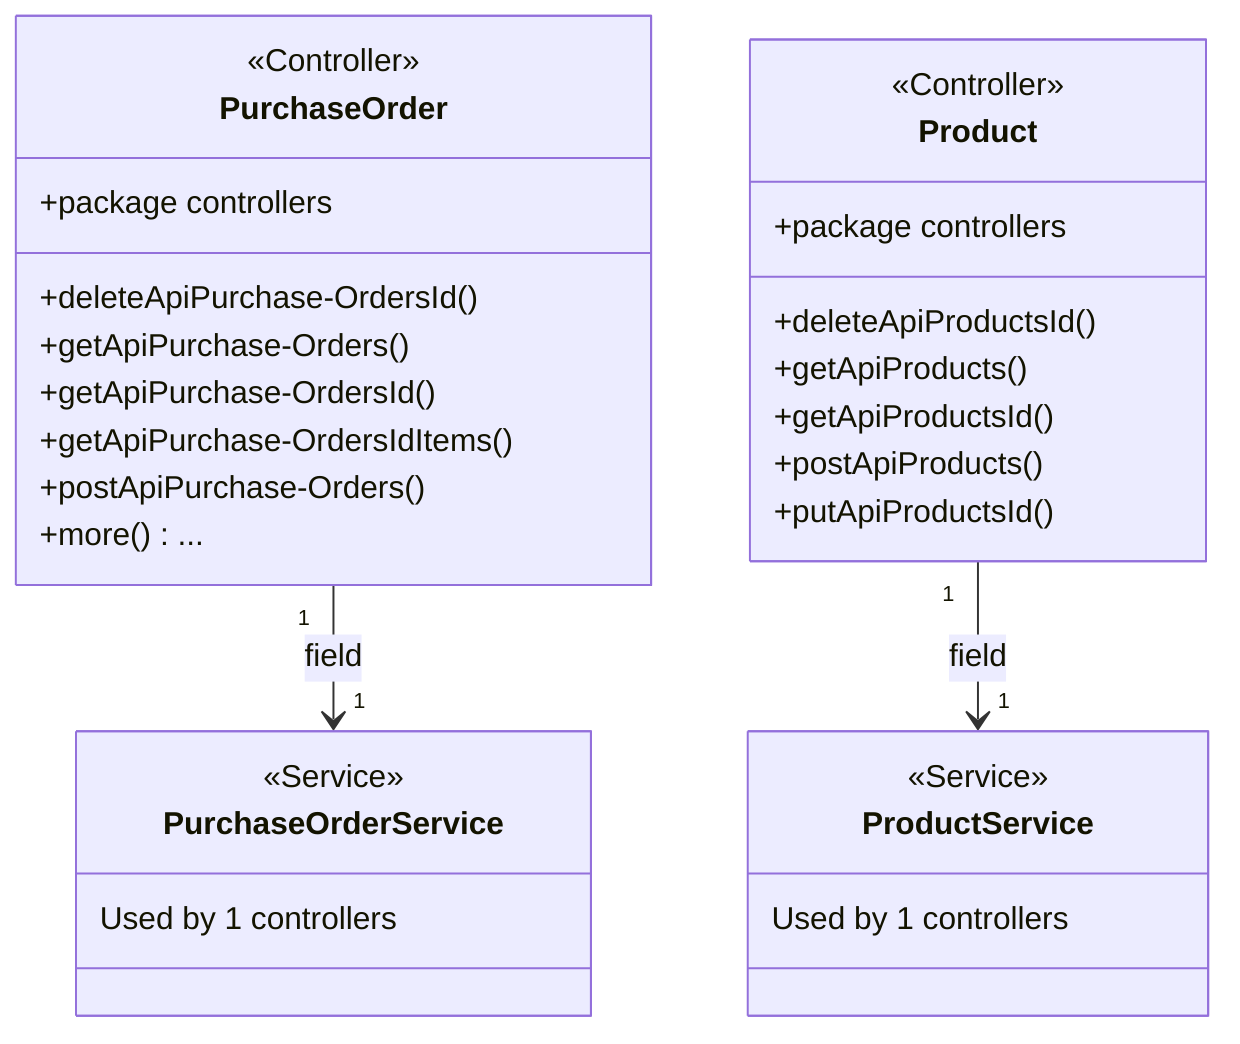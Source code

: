 classDiagram
  %% Controller-Service Dependency Graph
  %% Generated by AutoDoc

  class PurchaseOrder {
    <<Controller>>
    +deleteApiPurchase-OrdersId()
    +getApiPurchase-Orders()
    +getApiPurchase-OrdersId()
    +getApiPurchase-OrdersIdItems()
    +postApiPurchase-Orders()
    +more()...
    +package controllers
  }

  class Product {
    <<Controller>>
    +deleteApiProductsId()
    +getApiProducts()
    +getApiProductsId()
    +postApiProducts()
    +putApiProductsId()
    +package controllers
  }

  class ProductService {
    <<Service>>
    Used by 1 controllers
  }

  class PurchaseOrderService {
    <<Service>>
    Used by 1 controllers
  }

  PurchaseOrder "1" --> "1" PurchaseOrderService : field
  Product "1" --> "1" ProductService : field
  %% Notes for important services